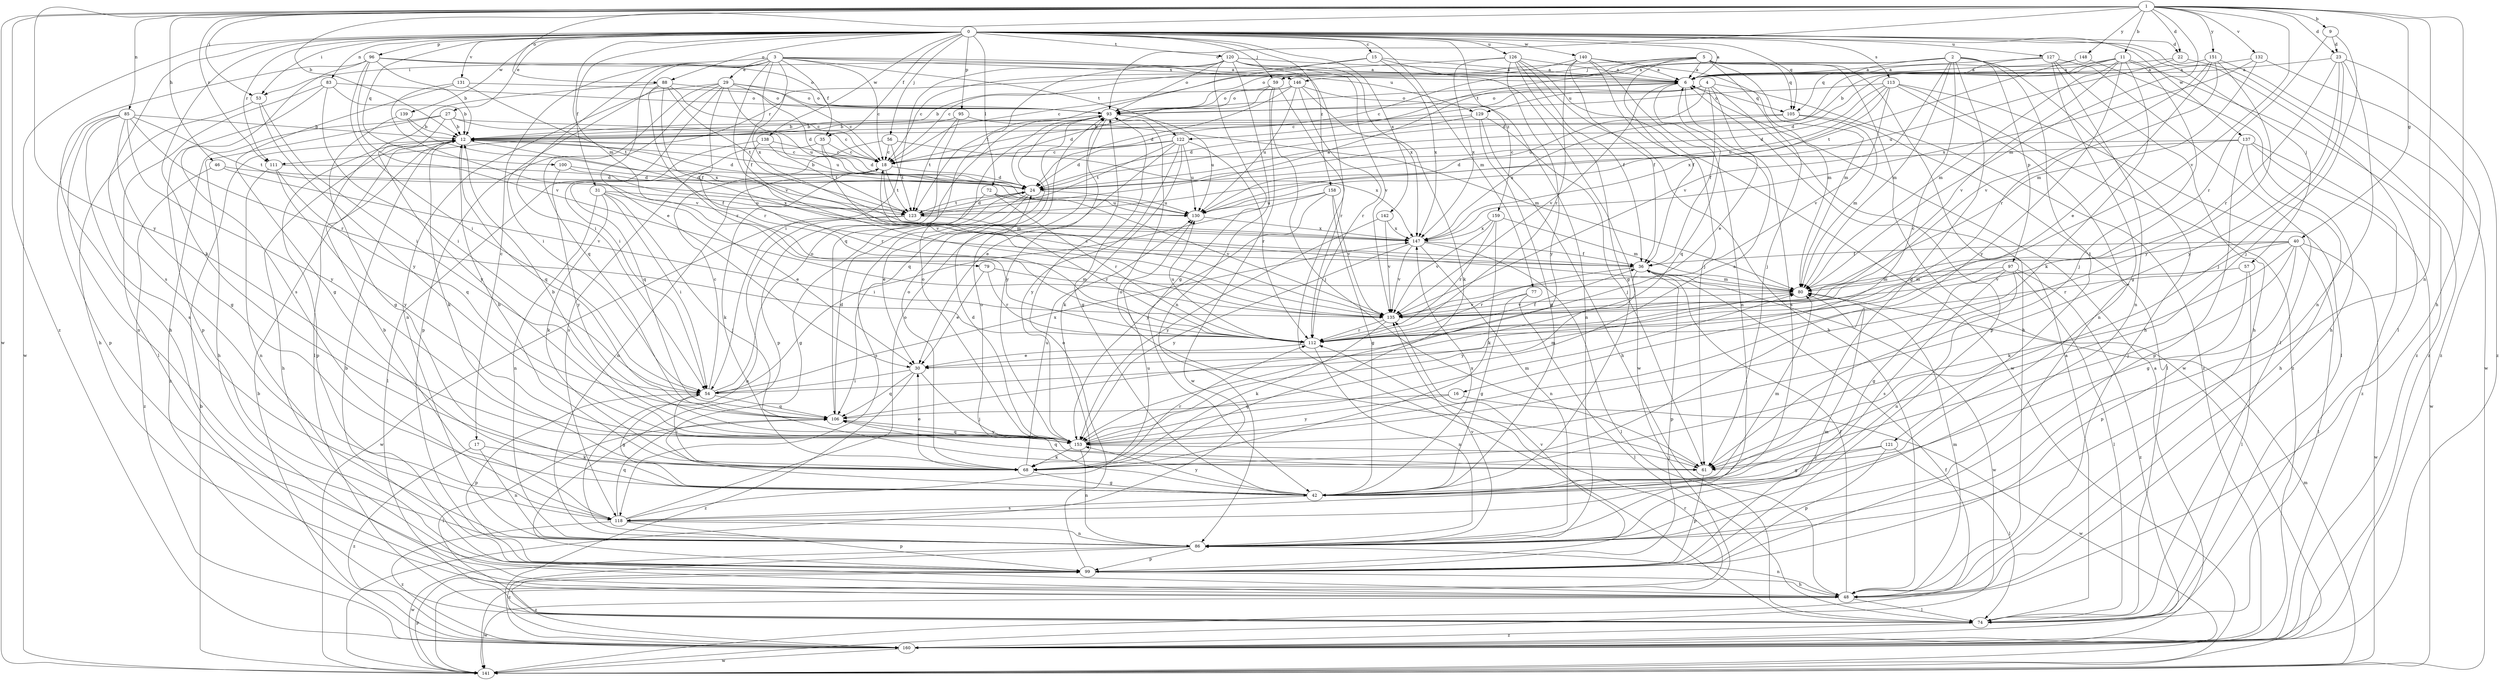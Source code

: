 strict digraph  {
0;
1;
2;
3;
4;
5;
6;
9;
11;
12;
15;
16;
17;
18;
22;
23;
24;
27;
29;
30;
31;
35;
36;
40;
42;
46;
48;
53;
54;
56;
57;
59;
61;
68;
72;
74;
77;
79;
80;
83;
85;
86;
88;
93;
95;
96;
97;
99;
100;
105;
106;
111;
112;
113;
118;
120;
121;
122;
123;
126;
127;
129;
130;
131;
132;
135;
137;
138;
139;
140;
141;
142;
146;
147;
148;
151;
153;
158;
159;
160;
0 -> 6  [label=a];
0 -> 15  [label=c];
0 -> 22  [label=d];
0 -> 27  [label=e];
0 -> 31  [label=f];
0 -> 35  [label=f];
0 -> 53  [label=i];
0 -> 56  [label=j];
0 -> 57  [label=j];
0 -> 59  [label=j];
0 -> 68  [label=k];
0 -> 72  [label=l];
0 -> 74  [label=l];
0 -> 77  [label=m];
0 -> 79  [label=m];
0 -> 83  [label=n];
0 -> 88  [label=o];
0 -> 95  [label=p];
0 -> 96  [label=p];
0 -> 100  [label=q];
0 -> 105  [label=q];
0 -> 111  [label=r];
0 -> 113  [label=s];
0 -> 118  [label=s];
0 -> 120  [label=t];
0 -> 126  [label=u];
0 -> 127  [label=u];
0 -> 131  [label=v];
0 -> 137  [label=w];
0 -> 138  [label=w];
0 -> 139  [label=w];
0 -> 140  [label=w];
0 -> 141  [label=w];
0 -> 142  [label=x];
0 -> 158  [label=z];
0 -> 159  [label=z];
1 -> 9  [label=b];
1 -> 11  [label=b];
1 -> 12  [label=b];
1 -> 22  [label=d];
1 -> 23  [label=d];
1 -> 40  [label=g];
1 -> 46  [label=h];
1 -> 48  [label=h];
1 -> 53  [label=i];
1 -> 80  [label=m];
1 -> 85  [label=n];
1 -> 86  [label=n];
1 -> 88  [label=o];
1 -> 93  [label=o];
1 -> 111  [label=r];
1 -> 132  [label=v];
1 -> 135  [label=v];
1 -> 141  [label=w];
1 -> 148  [label=y];
1 -> 151  [label=y];
1 -> 153  [label=y];
1 -> 160  [label=z];
2 -> 16  [label=c];
2 -> 42  [label=g];
2 -> 48  [label=h];
2 -> 80  [label=m];
2 -> 93  [label=o];
2 -> 97  [label=p];
2 -> 105  [label=q];
2 -> 121  [label=t];
2 -> 135  [label=v];
2 -> 146  [label=x];
3 -> 6  [label=a];
3 -> 17  [label=c];
3 -> 18  [label=c];
3 -> 29  [label=e];
3 -> 30  [label=e];
3 -> 35  [label=f];
3 -> 36  [label=f];
3 -> 53  [label=i];
3 -> 54  [label=i];
3 -> 122  [label=t];
3 -> 129  [label=u];
3 -> 135  [label=v];
3 -> 146  [label=x];
3 -> 147  [label=x];
4 -> 18  [label=c];
4 -> 30  [label=e];
4 -> 36  [label=f];
4 -> 93  [label=o];
4 -> 99  [label=p];
4 -> 129  [label=u];
4 -> 130  [label=u];
4 -> 160  [label=z];
5 -> 6  [label=a];
5 -> 18  [label=c];
5 -> 36  [label=f];
5 -> 48  [label=h];
5 -> 59  [label=j];
5 -> 61  [label=j];
5 -> 80  [label=m];
5 -> 105  [label=q];
5 -> 111  [label=r];
5 -> 122  [label=t];
5 -> 141  [label=w];
6 -> 93  [label=o];
6 -> 105  [label=q];
6 -> 106  [label=q];
6 -> 118  [label=s];
6 -> 135  [label=v];
9 -> 23  [label=d];
9 -> 61  [label=j];
9 -> 112  [label=r];
11 -> 6  [label=a];
11 -> 12  [label=b];
11 -> 24  [label=d];
11 -> 61  [label=j];
11 -> 68  [label=k];
11 -> 80  [label=m];
11 -> 135  [label=v];
11 -> 153  [label=y];
11 -> 160  [label=z];
12 -> 18  [label=c];
12 -> 24  [label=d];
12 -> 36  [label=f];
12 -> 48  [label=h];
12 -> 68  [label=k];
12 -> 99  [label=p];
12 -> 106  [label=q];
15 -> 6  [label=a];
15 -> 18  [label=c];
15 -> 123  [label=t];
15 -> 141  [label=w];
15 -> 147  [label=x];
16 -> 106  [label=q];
16 -> 141  [label=w];
16 -> 153  [label=y];
17 -> 68  [label=k];
17 -> 86  [label=n];
17 -> 160  [label=z];
18 -> 24  [label=d];
18 -> 68  [label=k];
18 -> 80  [label=m];
18 -> 86  [label=n];
18 -> 123  [label=t];
22 -> 6  [label=a];
22 -> 130  [label=u];
22 -> 160  [label=z];
23 -> 6  [label=a];
23 -> 61  [label=j];
23 -> 86  [label=n];
23 -> 112  [label=r];
23 -> 153  [label=y];
23 -> 160  [label=z];
24 -> 12  [label=b];
24 -> 30  [label=e];
24 -> 118  [label=s];
24 -> 123  [label=t];
24 -> 130  [label=u];
27 -> 12  [label=b];
27 -> 18  [label=c];
27 -> 48  [label=h];
27 -> 130  [label=u];
27 -> 153  [label=y];
27 -> 160  [label=z];
29 -> 18  [label=c];
29 -> 24  [label=d];
29 -> 54  [label=i];
29 -> 86  [label=n];
29 -> 93  [label=o];
29 -> 99  [label=p];
29 -> 106  [label=q];
29 -> 112  [label=r];
29 -> 130  [label=u];
30 -> 54  [label=i];
30 -> 61  [label=j];
30 -> 106  [label=q];
30 -> 160  [label=z];
31 -> 30  [label=e];
31 -> 54  [label=i];
31 -> 61  [label=j];
31 -> 68  [label=k];
31 -> 86  [label=n];
31 -> 130  [label=u];
35 -> 18  [label=c];
35 -> 24  [label=d];
35 -> 74  [label=l];
35 -> 135  [label=v];
36 -> 80  [label=m];
36 -> 99  [label=p];
36 -> 112  [label=r];
36 -> 141  [label=w];
36 -> 153  [label=y];
40 -> 36  [label=f];
40 -> 42  [label=g];
40 -> 61  [label=j];
40 -> 68  [label=k];
40 -> 74  [label=l];
40 -> 112  [label=r];
40 -> 135  [label=v];
40 -> 141  [label=w];
42 -> 80  [label=m];
42 -> 93  [label=o];
42 -> 118  [label=s];
42 -> 147  [label=x];
42 -> 153  [label=y];
46 -> 24  [label=d];
46 -> 135  [label=v];
46 -> 160  [label=z];
48 -> 12  [label=b];
48 -> 36  [label=f];
48 -> 74  [label=l];
48 -> 80  [label=m];
48 -> 86  [label=n];
48 -> 141  [label=w];
53 -> 48  [label=h];
53 -> 54  [label=i];
53 -> 153  [label=y];
54 -> 18  [label=c];
54 -> 42  [label=g];
54 -> 80  [label=m];
54 -> 93  [label=o];
54 -> 99  [label=p];
54 -> 106  [label=q];
54 -> 147  [label=x];
56 -> 18  [label=c];
56 -> 118  [label=s];
56 -> 123  [label=t];
56 -> 147  [label=x];
57 -> 74  [label=l];
57 -> 80  [label=m];
57 -> 99  [label=p];
59 -> 24  [label=d];
59 -> 61  [label=j];
59 -> 93  [label=o];
59 -> 112  [label=r];
59 -> 141  [label=w];
61 -> 93  [label=o];
61 -> 99  [label=p];
61 -> 106  [label=q];
68 -> 12  [label=b];
68 -> 30  [label=e];
68 -> 42  [label=g];
68 -> 54  [label=i];
68 -> 93  [label=o];
68 -> 112  [label=r];
68 -> 130  [label=u];
72 -> 42  [label=g];
72 -> 112  [label=r];
72 -> 130  [label=u];
72 -> 135  [label=v];
74 -> 6  [label=a];
74 -> 160  [label=z];
77 -> 42  [label=g];
77 -> 74  [label=l];
77 -> 135  [label=v];
79 -> 30  [label=e];
79 -> 80  [label=m];
79 -> 112  [label=r];
80 -> 135  [label=v];
83 -> 12  [label=b];
83 -> 54  [label=i];
83 -> 74  [label=l];
83 -> 93  [label=o];
83 -> 99  [label=p];
85 -> 12  [label=b];
85 -> 42  [label=g];
85 -> 86  [label=n];
85 -> 99  [label=p];
85 -> 112  [label=r];
85 -> 118  [label=s];
85 -> 123  [label=t];
85 -> 153  [label=y];
86 -> 99  [label=p];
86 -> 135  [label=v];
86 -> 141  [label=w];
86 -> 160  [label=z];
88 -> 18  [label=c];
88 -> 36  [label=f];
88 -> 54  [label=i];
88 -> 74  [label=l];
88 -> 93  [label=o];
88 -> 112  [label=r];
88 -> 123  [label=t];
93 -> 12  [label=b];
93 -> 42  [label=g];
93 -> 106  [label=q];
93 -> 130  [label=u];
93 -> 153  [label=y];
95 -> 12  [label=b];
95 -> 80  [label=m];
95 -> 99  [label=p];
95 -> 123  [label=t];
96 -> 6  [label=a];
96 -> 12  [label=b];
96 -> 48  [label=h];
96 -> 54  [label=i];
96 -> 93  [label=o];
96 -> 118  [label=s];
96 -> 135  [label=v];
97 -> 42  [label=g];
97 -> 74  [label=l];
97 -> 80  [label=m];
97 -> 86  [label=n];
97 -> 118  [label=s];
97 -> 160  [label=z];
99 -> 48  [label=h];
99 -> 80  [label=m];
99 -> 93  [label=o];
99 -> 135  [label=v];
99 -> 160  [label=z];
100 -> 24  [label=d];
100 -> 147  [label=x];
100 -> 153  [label=y];
105 -> 12  [label=b];
105 -> 74  [label=l];
105 -> 80  [label=m];
105 -> 147  [label=x];
106 -> 24  [label=d];
106 -> 74  [label=l];
106 -> 153  [label=y];
111 -> 24  [label=d];
111 -> 86  [label=n];
111 -> 106  [label=q];
111 -> 153  [label=y];
112 -> 30  [label=e];
112 -> 36  [label=f];
112 -> 86  [label=n];
112 -> 130  [label=u];
113 -> 24  [label=d];
113 -> 74  [label=l];
113 -> 86  [label=n];
113 -> 93  [label=o];
113 -> 130  [label=u];
113 -> 135  [label=v];
113 -> 147  [label=x];
113 -> 160  [label=z];
118 -> 12  [label=b];
118 -> 86  [label=n];
118 -> 93  [label=o];
118 -> 99  [label=p];
118 -> 106  [label=q];
118 -> 130  [label=u];
118 -> 160  [label=z];
120 -> 6  [label=a];
120 -> 42  [label=g];
120 -> 54  [label=i];
120 -> 74  [label=l];
120 -> 86  [label=n];
120 -> 93  [label=o];
120 -> 106  [label=q];
120 -> 135  [label=v];
120 -> 147  [label=x];
121 -> 42  [label=g];
121 -> 61  [label=j];
121 -> 74  [label=l];
121 -> 99  [label=p];
122 -> 18  [label=c];
122 -> 24  [label=d];
122 -> 30  [label=e];
122 -> 68  [label=k];
122 -> 112  [label=r];
122 -> 123  [label=t];
122 -> 130  [label=u];
122 -> 153  [label=y];
123 -> 6  [label=a];
123 -> 24  [label=d];
123 -> 86  [label=n];
123 -> 112  [label=r];
123 -> 141  [label=w];
126 -> 6  [label=a];
126 -> 18  [label=c];
126 -> 36  [label=f];
126 -> 42  [label=g];
126 -> 48  [label=h];
126 -> 141  [label=w];
126 -> 147  [label=x];
126 -> 153  [label=y];
127 -> 6  [label=a];
127 -> 24  [label=d];
127 -> 42  [label=g];
127 -> 48  [label=h];
127 -> 74  [label=l];
127 -> 86  [label=n];
129 -> 12  [label=b];
129 -> 24  [label=d];
129 -> 42  [label=g];
129 -> 48  [label=h];
129 -> 61  [label=j];
130 -> 147  [label=x];
131 -> 42  [label=g];
131 -> 93  [label=o];
131 -> 123  [label=t];
131 -> 135  [label=v];
132 -> 6  [label=a];
132 -> 80  [label=m];
132 -> 147  [label=x];
132 -> 160  [label=z];
135 -> 18  [label=c];
135 -> 68  [label=k];
135 -> 112  [label=r];
137 -> 18  [label=c];
137 -> 24  [label=d];
137 -> 48  [label=h];
137 -> 99  [label=p];
137 -> 141  [label=w];
137 -> 160  [label=z];
138 -> 18  [label=c];
138 -> 106  [label=q];
138 -> 112  [label=r];
138 -> 123  [label=t];
139 -> 12  [label=b];
139 -> 42  [label=g];
139 -> 147  [label=x];
140 -> 6  [label=a];
140 -> 18  [label=c];
140 -> 36  [label=f];
140 -> 61  [label=j];
140 -> 80  [label=m];
140 -> 86  [label=n];
140 -> 112  [label=r];
141 -> 12  [label=b];
141 -> 36  [label=f];
141 -> 80  [label=m];
141 -> 99  [label=p];
141 -> 112  [label=r];
142 -> 135  [label=v];
142 -> 147  [label=x];
142 -> 153  [label=y];
146 -> 12  [label=b];
146 -> 24  [label=d];
146 -> 68  [label=k];
146 -> 86  [label=n];
146 -> 93  [label=o];
146 -> 112  [label=r];
146 -> 130  [label=u];
147 -> 36  [label=f];
147 -> 74  [label=l];
147 -> 86  [label=n];
147 -> 135  [label=v];
147 -> 153  [label=y];
148 -> 6  [label=a];
148 -> 48  [label=h];
148 -> 123  [label=t];
151 -> 6  [label=a];
151 -> 30  [label=e];
151 -> 112  [label=r];
151 -> 135  [label=v];
151 -> 141  [label=w];
151 -> 153  [label=y];
153 -> 6  [label=a];
153 -> 12  [label=b];
153 -> 24  [label=d];
153 -> 61  [label=j];
153 -> 68  [label=k];
153 -> 80  [label=m];
153 -> 86  [label=n];
153 -> 93  [label=o];
153 -> 106  [label=q];
158 -> 42  [label=g];
158 -> 54  [label=i];
158 -> 130  [label=u];
158 -> 135  [label=v];
158 -> 153  [label=y];
159 -> 68  [label=k];
159 -> 80  [label=m];
159 -> 112  [label=r];
159 -> 135  [label=v];
159 -> 147  [label=x];
160 -> 6  [label=a];
160 -> 12  [label=b];
160 -> 141  [label=w];
}
